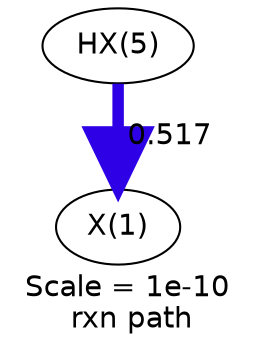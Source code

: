digraph reaction_paths {
center=1;
s22 -> s21[fontname="Helvetica", style="setlinewidth(5.5)", arrowsize=2.75, color="0.7, 1.02, 0.9"
, label=" 0.517"];
s21 [ fontname="Helvetica", label="X(1)"];
s22 [ fontname="Helvetica", label="HX(5)"];
 label = "Scale = 1e-10\l rxn path";
 fontname = "Helvetica";
}
